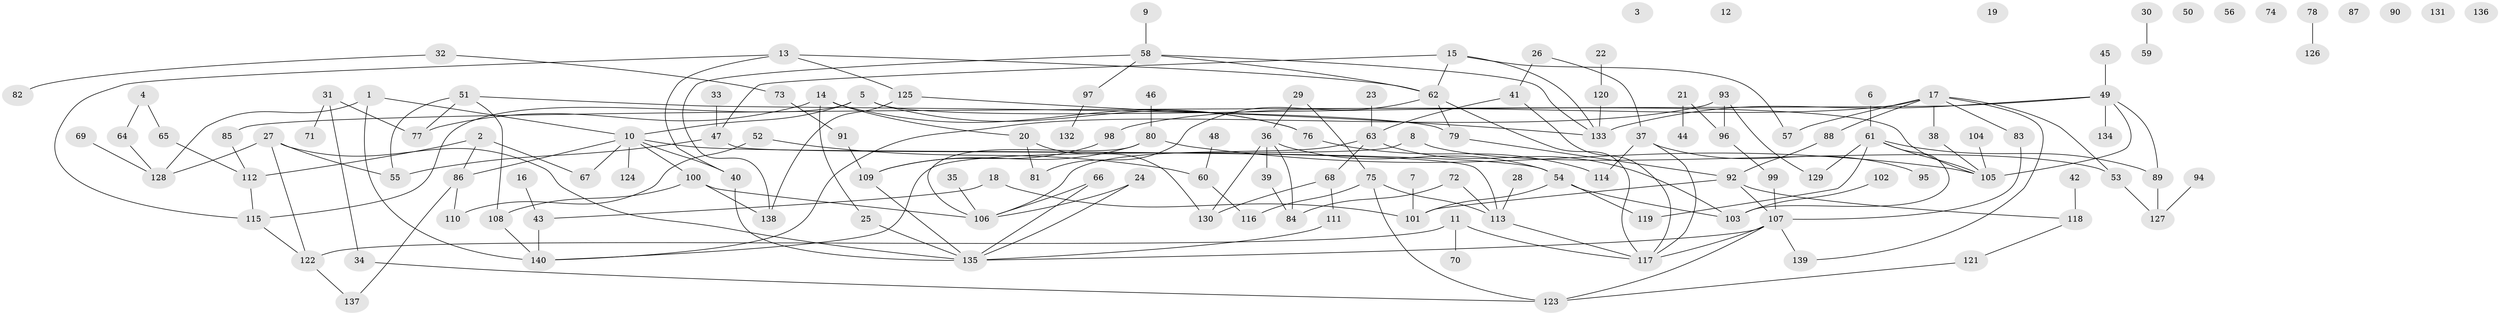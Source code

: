 // Generated by graph-tools (version 1.1) at 2025/33/03/09/25 02:33:57]
// undirected, 140 vertices, 183 edges
graph export_dot {
graph [start="1"]
  node [color=gray90,style=filled];
  1;
  2;
  3;
  4;
  5;
  6;
  7;
  8;
  9;
  10;
  11;
  12;
  13;
  14;
  15;
  16;
  17;
  18;
  19;
  20;
  21;
  22;
  23;
  24;
  25;
  26;
  27;
  28;
  29;
  30;
  31;
  32;
  33;
  34;
  35;
  36;
  37;
  38;
  39;
  40;
  41;
  42;
  43;
  44;
  45;
  46;
  47;
  48;
  49;
  50;
  51;
  52;
  53;
  54;
  55;
  56;
  57;
  58;
  59;
  60;
  61;
  62;
  63;
  64;
  65;
  66;
  67;
  68;
  69;
  70;
  71;
  72;
  73;
  74;
  75;
  76;
  77;
  78;
  79;
  80;
  81;
  82;
  83;
  84;
  85;
  86;
  87;
  88;
  89;
  90;
  91;
  92;
  93;
  94;
  95;
  96;
  97;
  98;
  99;
  100;
  101;
  102;
  103;
  104;
  105;
  106;
  107;
  108;
  109;
  110;
  111;
  112;
  113;
  114;
  115;
  116;
  117;
  118;
  119;
  120;
  121;
  122;
  123;
  124;
  125;
  126;
  127;
  128;
  129;
  130;
  131;
  132;
  133;
  134;
  135;
  136;
  137;
  138;
  139;
  140;
  1 -- 10;
  1 -- 128;
  1 -- 140;
  2 -- 67;
  2 -- 86;
  2 -- 112;
  4 -- 64;
  4 -- 65;
  5 -- 10;
  5 -- 76;
  5 -- 105;
  5 -- 115;
  6 -- 61;
  7 -- 101;
  8 -- 53;
  8 -- 140;
  9 -- 58;
  10 -- 40;
  10 -- 54;
  10 -- 67;
  10 -- 86;
  10 -- 100;
  10 -- 124;
  11 -- 70;
  11 -- 117;
  11 -- 122;
  13 -- 40;
  13 -- 62;
  13 -- 115;
  13 -- 125;
  14 -- 20;
  14 -- 25;
  14 -- 76;
  14 -- 77;
  15 -- 47;
  15 -- 57;
  15 -- 62;
  15 -- 133;
  16 -- 43;
  17 -- 38;
  17 -- 53;
  17 -- 57;
  17 -- 83;
  17 -- 88;
  17 -- 98;
  17 -- 139;
  18 -- 43;
  18 -- 101;
  20 -- 81;
  20 -- 130;
  21 -- 44;
  21 -- 96;
  22 -- 120;
  23 -- 63;
  24 -- 106;
  24 -- 135;
  25 -- 135;
  26 -- 37;
  26 -- 41;
  27 -- 55;
  27 -- 122;
  27 -- 128;
  27 -- 135;
  28 -- 113;
  29 -- 36;
  29 -- 75;
  30 -- 59;
  31 -- 34;
  31 -- 71;
  31 -- 77;
  32 -- 73;
  32 -- 82;
  33 -- 47;
  34 -- 123;
  35 -- 106;
  36 -- 39;
  36 -- 54;
  36 -- 84;
  36 -- 130;
  37 -- 95;
  37 -- 114;
  37 -- 117;
  38 -- 105;
  39 -- 84;
  40 -- 135;
  41 -- 63;
  41 -- 117;
  42 -- 118;
  43 -- 140;
  45 -- 49;
  46 -- 80;
  47 -- 55;
  47 -- 113;
  48 -- 60;
  49 -- 85;
  49 -- 89;
  49 -- 105;
  49 -- 133;
  49 -- 134;
  51 -- 55;
  51 -- 77;
  51 -- 79;
  51 -- 108;
  52 -- 60;
  52 -- 110;
  53 -- 127;
  54 -- 101;
  54 -- 103;
  54 -- 119;
  58 -- 62;
  58 -- 97;
  58 -- 133;
  58 -- 138;
  60 -- 116;
  61 -- 89;
  61 -- 103;
  61 -- 105;
  61 -- 119;
  61 -- 129;
  62 -- 79;
  62 -- 81;
  62 -- 117;
  63 -- 68;
  63 -- 103;
  63 -- 106;
  64 -- 128;
  65 -- 112;
  66 -- 106;
  66 -- 135;
  68 -- 111;
  68 -- 130;
  69 -- 128;
  72 -- 84;
  72 -- 113;
  73 -- 91;
  75 -- 113;
  75 -- 116;
  75 -- 123;
  76 -- 114;
  78 -- 126;
  79 -- 92;
  80 -- 105;
  80 -- 106;
  80 -- 109;
  83 -- 107;
  85 -- 112;
  86 -- 110;
  86 -- 137;
  88 -- 92;
  89 -- 127;
  91 -- 109;
  92 -- 101;
  92 -- 107;
  92 -- 118;
  93 -- 96;
  93 -- 129;
  93 -- 140;
  94 -- 127;
  96 -- 99;
  97 -- 132;
  98 -- 109;
  99 -- 107;
  100 -- 106;
  100 -- 108;
  100 -- 138;
  102 -- 103;
  104 -- 105;
  107 -- 117;
  107 -- 123;
  107 -- 135;
  107 -- 139;
  108 -- 140;
  109 -- 135;
  111 -- 135;
  112 -- 115;
  113 -- 117;
  115 -- 122;
  118 -- 121;
  120 -- 133;
  121 -- 123;
  122 -- 137;
  125 -- 133;
  125 -- 138;
}
